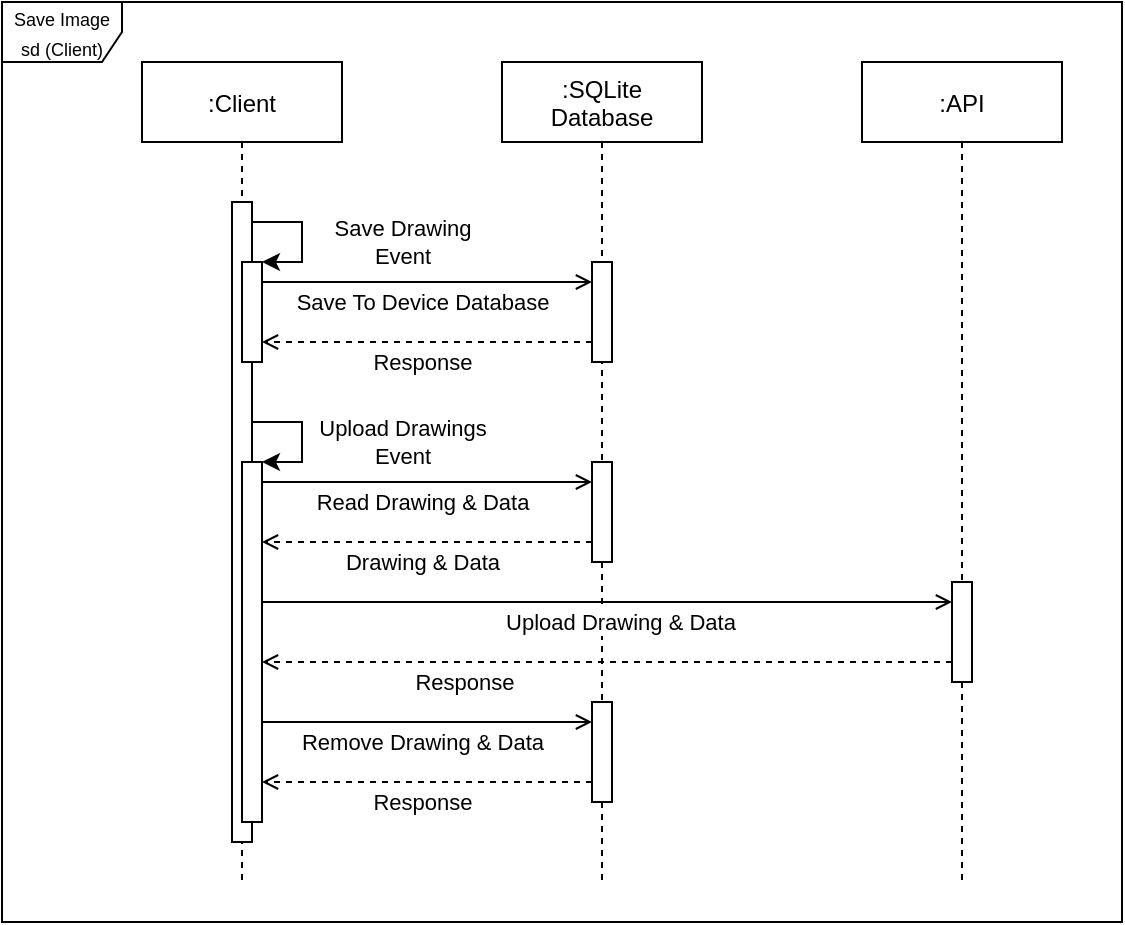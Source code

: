 <mxfile version="13.9.9" type="device"><diagram id="xR9ESxyu2WkitxpfVsjN" name="Page-1"><mxGraphModel dx="1422" dy="814" grid="1" gridSize="10" guides="1" tooltips="1" connect="1" arrows="1" fold="1" page="1" pageScale="1" pageWidth="827" pageHeight="1169" math="0" shadow="0"><root><mxCell id="0"/><mxCell id="1" parent="0"/><mxCell id="o0Vl18XK8Tvl7Ng1c9U5-27" value="&lt;font style=&quot;font-size: 9px&quot;&gt;Save Image sd (Client)&lt;/font&gt;" style="shape=umlFrame;whiteSpace=wrap;html=1;" parent="1" vertex="1"><mxGeometry x="30" y="30" width="560" height="460" as="geometry"/></mxCell><mxCell id="o0Vl18XK8Tvl7Ng1c9U5-14" value=":Client" style="shape=umlLifeline;perimeter=lifelinePerimeter;container=1;collapsible=0;recursiveResize=0;rounded=0;shadow=0;strokeWidth=1;" parent="1" vertex="1"><mxGeometry x="100" y="60" width="100" height="410" as="geometry"/></mxCell><mxCell id="o0Vl18XK8Tvl7Ng1c9U5-15" style="edgeStyle=orthogonalEdgeStyle;rounded=0;orthogonalLoop=1;jettySize=auto;html=1;" parent="o0Vl18XK8Tvl7Ng1c9U5-14" source="o0Vl18XK8Tvl7Ng1c9U5-17" target="o0Vl18XK8Tvl7Ng1c9U5-18" edge="1"><mxGeometry relative="1" as="geometry"><Array as="points"><mxPoint x="80" y="80"/><mxPoint x="80" y="100"/></Array></mxGeometry></mxCell><mxCell id="o0Vl18XK8Tvl7Ng1c9U5-16" value="Save Drawing&lt;br&gt;Event" style="edgeLabel;html=1;align=center;verticalAlign=middle;resizable=0;points=[];" parent="o0Vl18XK8Tvl7Ng1c9U5-15" vertex="1" connectable="0"><mxGeometry x="-0.067" relative="1" as="geometry"><mxPoint x="50" y="4.67" as="offset"/></mxGeometry></mxCell><mxCell id="o0Vl18XK8Tvl7Ng1c9U5-17" value="" style="points=[];perimeter=orthogonalPerimeter;rounded=0;shadow=0;strokeWidth=1;" parent="o0Vl18XK8Tvl7Ng1c9U5-14" vertex="1"><mxGeometry x="45" y="70" width="10" height="320" as="geometry"/></mxCell><mxCell id="o0Vl18XK8Tvl7Ng1c9U5-18" value="" style="points=[];perimeter=orthogonalPerimeter;rounded=0;shadow=0;strokeWidth=1;" parent="o0Vl18XK8Tvl7Ng1c9U5-14" vertex="1"><mxGeometry x="50" y="100" width="10" height="50" as="geometry"/></mxCell><mxCell id="o0Vl18XK8Tvl7Ng1c9U5-21" value=":SQLite&#10;Database" style="shape=umlLifeline;perimeter=lifelinePerimeter;container=1;collapsible=0;recursiveResize=0;rounded=0;shadow=0;strokeWidth=1;" parent="1" vertex="1"><mxGeometry x="280" y="60" width="100" height="410" as="geometry"/></mxCell><mxCell id="o0Vl18XK8Tvl7Ng1c9U5-22" value="" style="html=1;points=[];perimeter=orthogonalPerimeter;align=left;" parent="o0Vl18XK8Tvl7Ng1c9U5-21" vertex="1"><mxGeometry x="45" y="100" width="10" height="50" as="geometry"/></mxCell><mxCell id="o0Vl18XK8Tvl7Ng1c9U5-42" value="" style="html=1;points=[];perimeter=orthogonalPerimeter;align=left;" parent="o0Vl18XK8Tvl7Ng1c9U5-21" vertex="1"><mxGeometry x="45" y="200" width="10" height="50" as="geometry"/></mxCell><mxCell id="i_inG8uQzN9qSDQ8Qmlr-1" value="" style="html=1;points=[];perimeter=orthogonalPerimeter;align=left;" vertex="1" parent="o0Vl18XK8Tvl7Ng1c9U5-21"><mxGeometry x="45" y="320" width="10" height="50" as="geometry"/></mxCell><mxCell id="o0Vl18XK8Tvl7Ng1c9U5-23" style="edgeStyle=orthogonalEdgeStyle;rounded=0;orthogonalLoop=1;jettySize=auto;html=1;endArrow=open;endFill=0;" parent="1" source="o0Vl18XK8Tvl7Ng1c9U5-18" target="o0Vl18XK8Tvl7Ng1c9U5-22" edge="1"><mxGeometry relative="1" as="geometry"><Array as="points"><mxPoint x="260" y="170"/><mxPoint x="260" y="170"/></Array></mxGeometry></mxCell><mxCell id="o0Vl18XK8Tvl7Ng1c9U5-24" value="Save To Device Database" style="edgeLabel;html=1;align=center;verticalAlign=middle;resizable=0;points=[];" parent="o0Vl18XK8Tvl7Ng1c9U5-23" vertex="1" connectable="0"><mxGeometry x="0.15" y="1" relative="1" as="geometry"><mxPoint x="-14.76" y="11" as="offset"/></mxGeometry></mxCell><mxCell id="o0Vl18XK8Tvl7Ng1c9U5-25" style="edgeStyle=orthogonalEdgeStyle;rounded=0;orthogonalLoop=1;jettySize=auto;html=1;endArrow=open;endFill=0;dashed=1;" parent="1" source="o0Vl18XK8Tvl7Ng1c9U5-22" target="o0Vl18XK8Tvl7Ng1c9U5-18" edge="1"><mxGeometry relative="1" as="geometry"><Array as="points"><mxPoint x="260" y="200"/><mxPoint x="260" y="200"/></Array></mxGeometry></mxCell><mxCell id="o0Vl18XK8Tvl7Ng1c9U5-26" value="Response" style="edgeLabel;html=1;align=center;verticalAlign=middle;resizable=0;points=[];" parent="o0Vl18XK8Tvl7Ng1c9U5-25" vertex="1" connectable="0"><mxGeometry x="-0.22" y="1" relative="1" as="geometry"><mxPoint x="-20.71" y="9" as="offset"/></mxGeometry></mxCell><mxCell id="o0Vl18XK8Tvl7Ng1c9U5-39" style="edgeStyle=orthogonalEdgeStyle;rounded=0;orthogonalLoop=1;jettySize=auto;html=1;" parent="1" edge="1"><mxGeometry relative="1" as="geometry"><Array as="points"><mxPoint x="180" y="240"/><mxPoint x="180" y="260"/></Array><mxPoint x="155" y="240.0" as="sourcePoint"/><mxPoint x="160" y="260" as="targetPoint"/></mxGeometry></mxCell><mxCell id="o0Vl18XK8Tvl7Ng1c9U5-40" value="Upload Drawings&lt;br&gt;Event" style="edgeLabel;html=1;align=center;verticalAlign=middle;resizable=0;points=[];" parent="o0Vl18XK8Tvl7Ng1c9U5-39" vertex="1" connectable="0"><mxGeometry x="-0.067" relative="1" as="geometry"><mxPoint x="50" y="4.67" as="offset"/></mxGeometry></mxCell><mxCell id="o0Vl18XK8Tvl7Ng1c9U5-41" value="" style="points=[];perimeter=orthogonalPerimeter;rounded=0;shadow=0;strokeWidth=1;" parent="1" vertex="1"><mxGeometry x="150" y="260" width="10" height="180" as="geometry"/></mxCell><mxCell id="o0Vl18XK8Tvl7Ng1c9U5-43" style="edgeStyle=orthogonalEdgeStyle;rounded=0;orthogonalLoop=1;jettySize=auto;html=1;endArrow=open;endFill=0;" parent="1" edge="1"><mxGeometry relative="1" as="geometry"><Array as="points"><mxPoint x="260" y="270"/><mxPoint x="260" y="270"/></Array><mxPoint x="160" y="270" as="sourcePoint"/><mxPoint x="325" y="270" as="targetPoint"/></mxGeometry></mxCell><mxCell id="o0Vl18XK8Tvl7Ng1c9U5-44" value="Read Drawing &amp;amp; Data" style="edgeLabel;html=1;align=center;verticalAlign=middle;resizable=0;points=[];" parent="o0Vl18XK8Tvl7Ng1c9U5-43" vertex="1" connectable="0"><mxGeometry x="0.15" y="1" relative="1" as="geometry"><mxPoint x="-14.76" y="11" as="offset"/></mxGeometry></mxCell><mxCell id="o0Vl18XK8Tvl7Ng1c9U5-45" style="edgeStyle=orthogonalEdgeStyle;rounded=0;orthogonalLoop=1;jettySize=auto;html=1;endArrow=open;endFill=0;dashed=1;" parent="1" edge="1"><mxGeometry relative="1" as="geometry"><Array as="points"><mxPoint x="260" y="300"/><mxPoint x="260" y="300"/></Array><mxPoint x="325" y="300" as="sourcePoint"/><mxPoint x="160" y="300" as="targetPoint"/></mxGeometry></mxCell><mxCell id="o0Vl18XK8Tvl7Ng1c9U5-46" value="Drawing &amp;amp; Data" style="edgeLabel;html=1;align=center;verticalAlign=middle;resizable=0;points=[];" parent="o0Vl18XK8Tvl7Ng1c9U5-45" vertex="1" connectable="0"><mxGeometry x="-0.22" y="1" relative="1" as="geometry"><mxPoint x="-20.71" y="9" as="offset"/></mxGeometry></mxCell><mxCell id="o0Vl18XK8Tvl7Ng1c9U5-48" value=":API" style="shape=umlLifeline;perimeter=lifelinePerimeter;container=1;collapsible=0;recursiveResize=0;rounded=0;shadow=0;strokeWidth=1;" parent="1" vertex="1"><mxGeometry x="460" y="60" width="100" height="410" as="geometry"/></mxCell><mxCell id="o0Vl18XK8Tvl7Ng1c9U5-50" value="" style="html=1;points=[];perimeter=orthogonalPerimeter;align=left;" parent="o0Vl18XK8Tvl7Ng1c9U5-48" vertex="1"><mxGeometry x="45" y="260" width="10" height="50" as="geometry"/></mxCell><mxCell id="o0Vl18XK8Tvl7Ng1c9U5-51" style="edgeStyle=orthogonalEdgeStyle;rounded=0;orthogonalLoop=1;jettySize=auto;html=1;endArrow=open;endFill=0;" parent="1" target="o0Vl18XK8Tvl7Ng1c9U5-50" edge="1"><mxGeometry relative="1" as="geometry"><Array as="points"><mxPoint x="160" y="330"/></Array><mxPoint x="160" y="340" as="sourcePoint"/><mxPoint x="325.0" y="340" as="targetPoint"/></mxGeometry></mxCell><mxCell id="o0Vl18XK8Tvl7Ng1c9U5-52" value="Upload Drawing &amp;amp; Data" style="edgeLabel;html=1;align=center;verticalAlign=middle;resizable=0;points=[];" parent="o0Vl18XK8Tvl7Ng1c9U5-51" vertex="1" connectable="0"><mxGeometry x="0.15" y="1" relative="1" as="geometry"><mxPoint x="-14.76" y="11" as="offset"/></mxGeometry></mxCell><mxCell id="o0Vl18XK8Tvl7Ng1c9U5-53" style="edgeStyle=orthogonalEdgeStyle;rounded=0;orthogonalLoop=1;jettySize=auto;html=1;endArrow=open;endFill=0;dashed=1;" parent="1" target="o0Vl18XK8Tvl7Ng1c9U5-41" edge="1"><mxGeometry relative="1" as="geometry"><Array as="points"><mxPoint x="240" y="360"/><mxPoint x="240" y="360"/></Array><mxPoint x="505.0" y="360" as="sourcePoint"/><mxPoint x="340" y="360" as="targetPoint"/></mxGeometry></mxCell><mxCell id="o0Vl18XK8Tvl7Ng1c9U5-54" value="Response" style="edgeLabel;html=1;align=center;verticalAlign=middle;resizable=0;points=[];" parent="o0Vl18XK8Tvl7Ng1c9U5-53" vertex="1" connectable="0"><mxGeometry x="-0.22" y="1" relative="1" as="geometry"><mxPoint x="-110.14" y="8.99" as="offset"/></mxGeometry></mxCell><mxCell id="i_inG8uQzN9qSDQ8Qmlr-2" style="edgeStyle=orthogonalEdgeStyle;rounded=0;orthogonalLoop=1;jettySize=auto;html=1;endArrow=open;endFill=0;" edge="1" parent="1" source="o0Vl18XK8Tvl7Ng1c9U5-41" target="i_inG8uQzN9qSDQ8Qmlr-1"><mxGeometry relative="1" as="geometry"><Array as="points"><mxPoint x="280" y="390"/><mxPoint x="280" y="390"/></Array><mxPoint x="190" y="420" as="sourcePoint"/><mxPoint x="355" y="420" as="targetPoint"/></mxGeometry></mxCell><mxCell id="i_inG8uQzN9qSDQ8Qmlr-3" value="Remove Drawing &amp;amp; Data" style="edgeLabel;html=1;align=center;verticalAlign=middle;resizable=0;points=[];" vertex="1" connectable="0" parent="i_inG8uQzN9qSDQ8Qmlr-2"><mxGeometry x="0.15" y="1" relative="1" as="geometry"><mxPoint x="-14.76" y="11" as="offset"/></mxGeometry></mxCell><mxCell id="i_inG8uQzN9qSDQ8Qmlr-8" style="edgeStyle=orthogonalEdgeStyle;rounded=0;orthogonalLoop=1;jettySize=auto;html=1;endArrow=open;endFill=0;dashed=1;" edge="1" parent="1" source="i_inG8uQzN9qSDQ8Qmlr-1" target="o0Vl18XK8Tvl7Ng1c9U5-41"><mxGeometry relative="1" as="geometry"><Array as="points"><mxPoint x="280" y="420"/><mxPoint x="280" y="420"/></Array><mxPoint x="565.0" y="450" as="sourcePoint"/><mxPoint x="220" y="450.029" as="targetPoint"/></mxGeometry></mxCell><mxCell id="i_inG8uQzN9qSDQ8Qmlr-9" value="Response" style="edgeLabel;html=1;align=center;verticalAlign=middle;resizable=0;points=[];" vertex="1" connectable="0" parent="i_inG8uQzN9qSDQ8Qmlr-8"><mxGeometry x="-0.22" y="1" relative="1" as="geometry"><mxPoint x="-20.43" y="8.97" as="offset"/></mxGeometry></mxCell></root></mxGraphModel></diagram></mxfile>